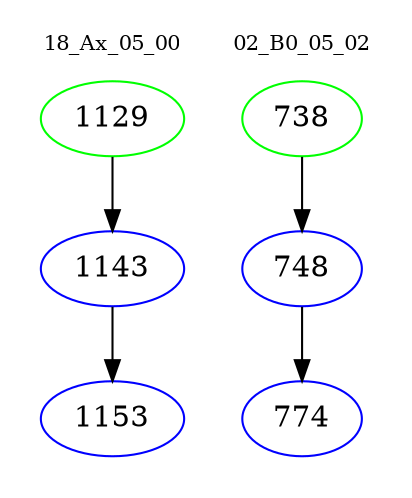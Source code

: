 digraph{
subgraph cluster_0 {
color = white
label = "18_Ax_05_00";
fontsize=10;
T0_1129 [label="1129", color="green"]
T0_1129 -> T0_1143 [color="black"]
T0_1143 [label="1143", color="blue"]
T0_1143 -> T0_1153 [color="black"]
T0_1153 [label="1153", color="blue"]
}
subgraph cluster_1 {
color = white
label = "02_B0_05_02";
fontsize=10;
T1_738 [label="738", color="green"]
T1_738 -> T1_748 [color="black"]
T1_748 [label="748", color="blue"]
T1_748 -> T1_774 [color="black"]
T1_774 [label="774", color="blue"]
}
}
